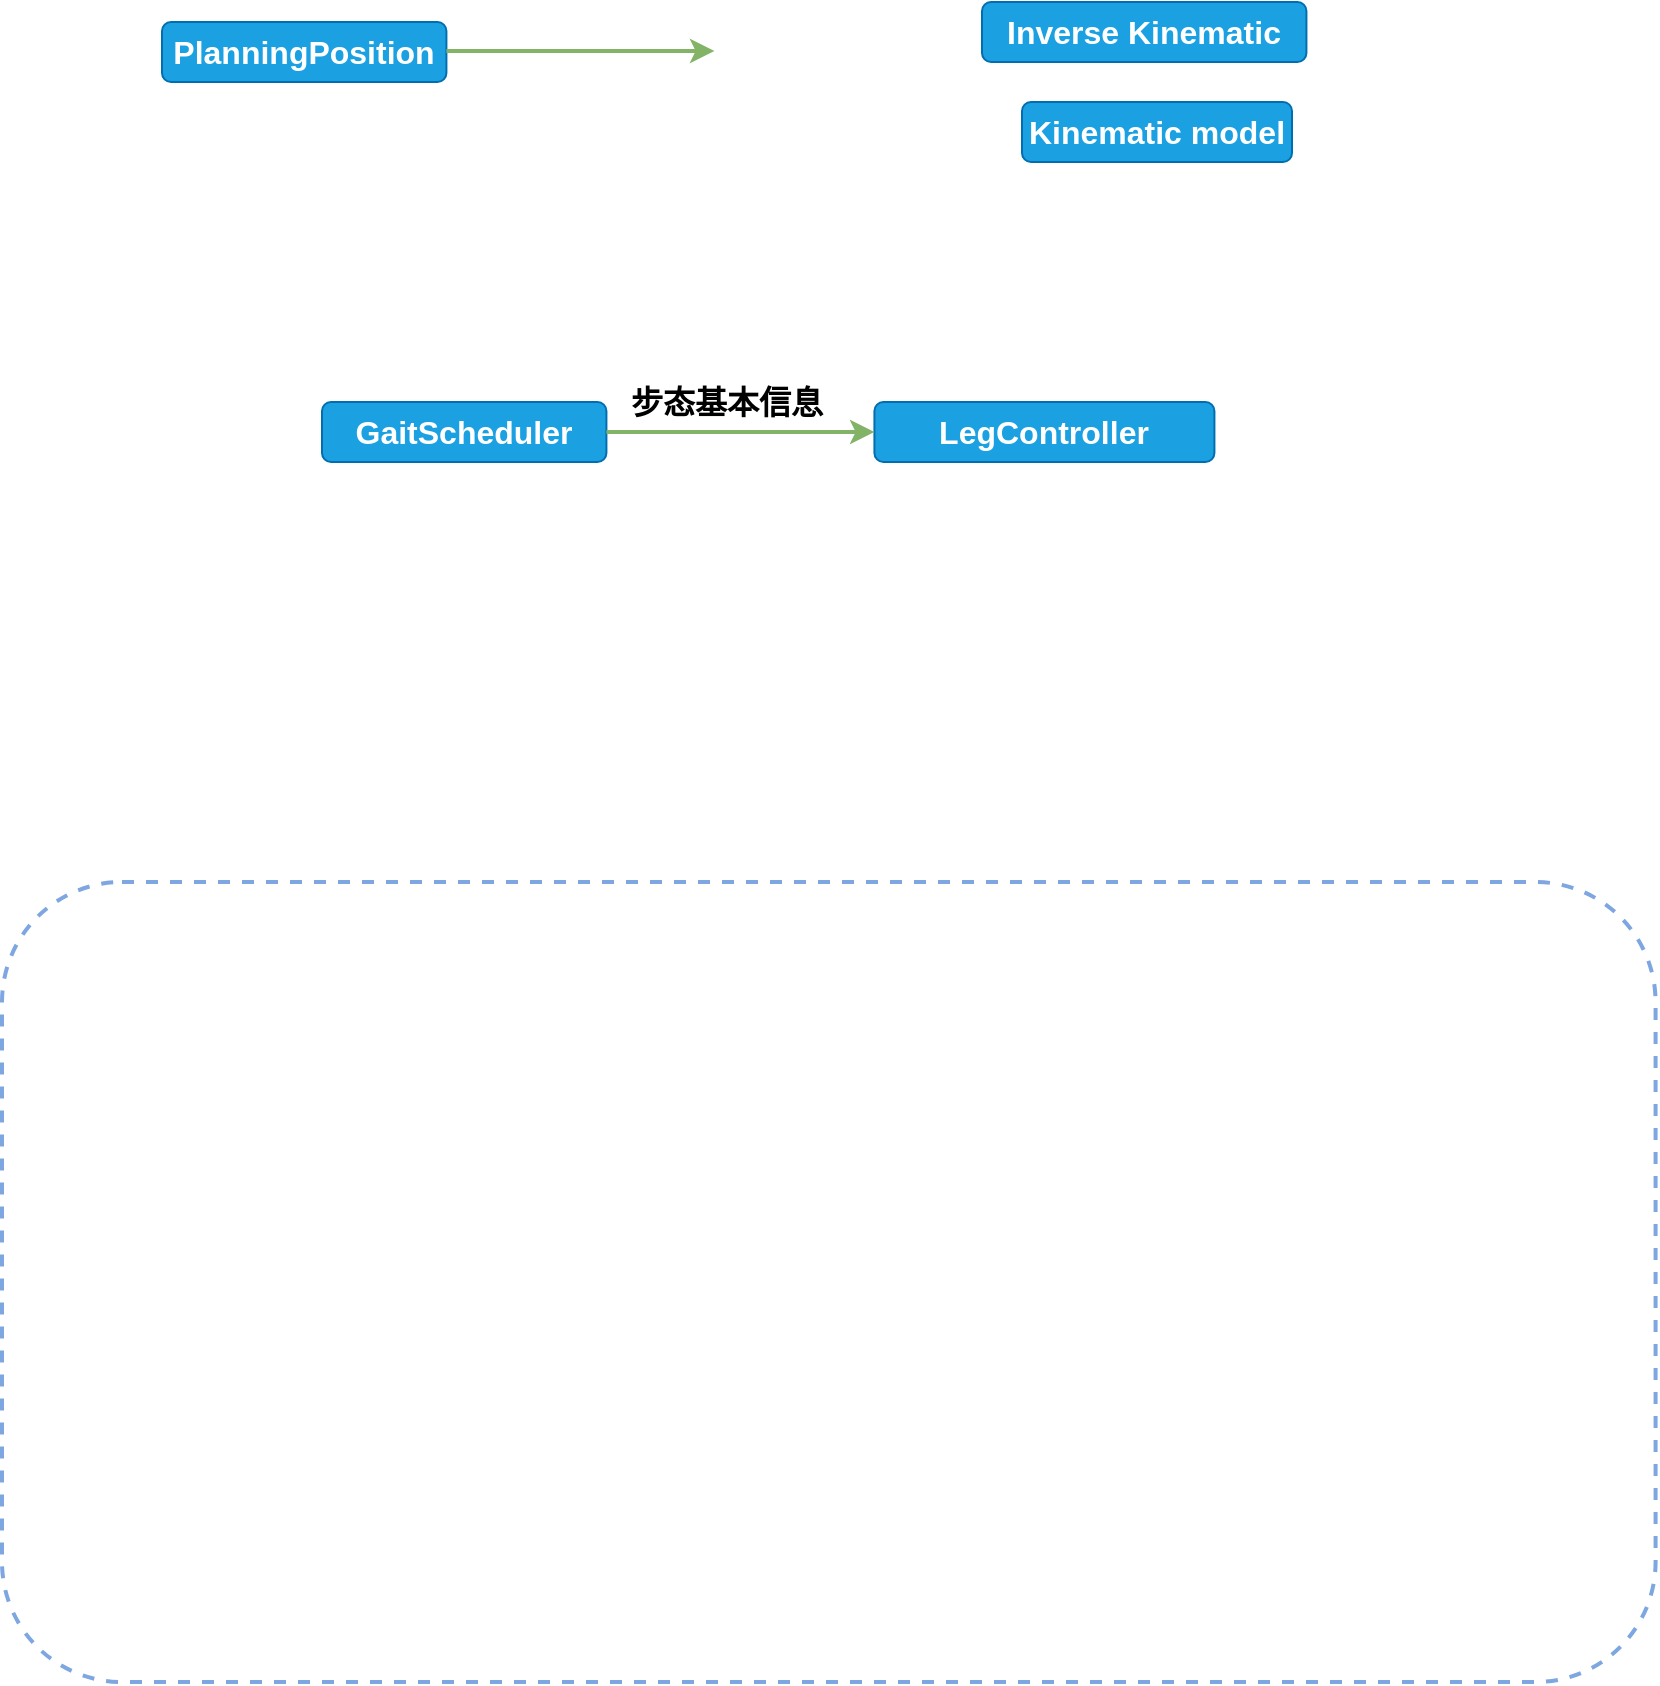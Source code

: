 <mxfile version="17.1.3" type="github">
  <diagram id="sYIm-FBpVVB_H_eK_7hu" name="Page-1">
    <mxGraphModel dx="1865" dy="585" grid="1" gridSize="10" guides="1" tooltips="1" connect="1" arrows="1" fold="1" page="1" pageScale="1" pageWidth="827" pageHeight="1169" math="0" shadow="0">
      <root>
        <mxCell id="0" />
        <mxCell id="1" parent="0" />
        <mxCell id="kyPY1-G5gIehnB2PB7NY-1" value="" style="rounded=1;whiteSpace=wrap;html=1;fontSize=16;fontColor=#FFFFFF;fillColor=none;gradientColor=#ffffff;dashed=1;strokeWidth=2;strokeColor=#7EA6E0;" vertex="1" parent="1">
          <mxGeometry x="-10" y="730" width="826.79" height="400" as="geometry" />
        </mxCell>
        <mxCell id="kyPY1-G5gIehnB2PB7NY-19" value="GaitScheduler" style="rounded=1;whiteSpace=wrap;html=1;fillColor=#1ba1e2;strokeColor=#006EAF;horizontal=1;fontSize=16;fontColor=#ffffff;fontStyle=1" vertex="1" parent="1">
          <mxGeometry x="150" y="490" width="142.21" height="30" as="geometry" />
        </mxCell>
        <mxCell id="kyPY1-G5gIehnB2PB7NY-23" value="LegController" style="rounded=1;whiteSpace=wrap;html=1;fillColor=#1ba1e2;strokeColor=#006EAF;horizontal=1;fontSize=16;fontColor=#ffffff;fontStyle=1" vertex="1" parent="1">
          <mxGeometry x="426.21" y="490" width="170" height="30" as="geometry" />
        </mxCell>
        <mxCell id="kyPY1-G5gIehnB2PB7NY-31" value="Inverse Kinematic" style="rounded=1;whiteSpace=wrap;html=1;fillColor=#1ba1e2;strokeColor=#006EAF;horizontal=1;fontSize=16;fontColor=#ffffff;fontStyle=1" vertex="1" parent="1">
          <mxGeometry x="480" y="290" width="162.21" height="30" as="geometry" />
        </mxCell>
        <mxCell id="kyPY1-G5gIehnB2PB7NY-44" value="" style="edgeStyle=orthogonalEdgeStyle;rounded=0;orthogonalLoop=1;jettySize=auto;html=1;strokeWidth=2;fillColor=#d5e8d4;strokeColor=#82b366;exitX=1;exitY=0.5;exitDx=0;exitDy=0;entryX=0;entryY=0.5;entryDx=0;entryDy=0;" edge="1" parent="1" source="kyPY1-G5gIehnB2PB7NY-19" target="kyPY1-G5gIehnB2PB7NY-23">
          <mxGeometry relative="1" as="geometry">
            <mxPoint x="254.6" y="732.81" as="sourcePoint" />
            <mxPoint x="300" y="732.81" as="targetPoint" />
          </mxGeometry>
        </mxCell>
        <mxCell id="kyPY1-G5gIehnB2PB7NY-45" value="Kinematic model" style="rounded=1;whiteSpace=wrap;html=1;fillColor=#1ba1e2;strokeColor=#006EAF;horizontal=1;fontSize=16;fontColor=#ffffff;fontStyle=1" vertex="1" parent="1">
          <mxGeometry x="500" y="340.0" width="135" height="30" as="geometry" />
        </mxCell>
        <mxCell id="kyPY1-G5gIehnB2PB7NY-46" value="&lt;b&gt;步态基本信息&lt;br&gt;&lt;/b&gt;" style="text;html=1;resizable=0;autosize=1;align=center;verticalAlign=middle;points=[];fillColor=none;strokeColor=none;rounded=0;fontSize=16;" vertex="1" parent="1">
          <mxGeometry x="297.21" y="480.0" width="110" height="20" as="geometry" />
        </mxCell>
        <mxCell id="kyPY1-G5gIehnB2PB7NY-47" value="PlanningPosition" style="rounded=1;whiteSpace=wrap;html=1;fillColor=#1ba1e2;strokeColor=#006EAF;horizontal=1;fontSize=16;fontColor=#ffffff;fontStyle=1" vertex="1" parent="1">
          <mxGeometry x="70" y="300" width="142.21" height="30" as="geometry" />
        </mxCell>
        <mxCell id="kyPY1-G5gIehnB2PB7NY-49" value="" style="edgeStyle=orthogonalEdgeStyle;rounded=0;orthogonalLoop=1;jettySize=auto;html=1;strokeWidth=2;fillColor=#d5e8d4;strokeColor=#82b366;exitX=1;exitY=0.5;exitDx=0;exitDy=0;entryX=0;entryY=0.5;entryDx=0;entryDy=0;" edge="1" parent="1">
          <mxGeometry relative="1" as="geometry">
            <mxPoint x="212.21" y="314.5" as="sourcePoint" />
            <mxPoint x="346.21" y="314.5" as="targetPoint" />
          </mxGeometry>
        </mxCell>
      </root>
    </mxGraphModel>
  </diagram>
</mxfile>
